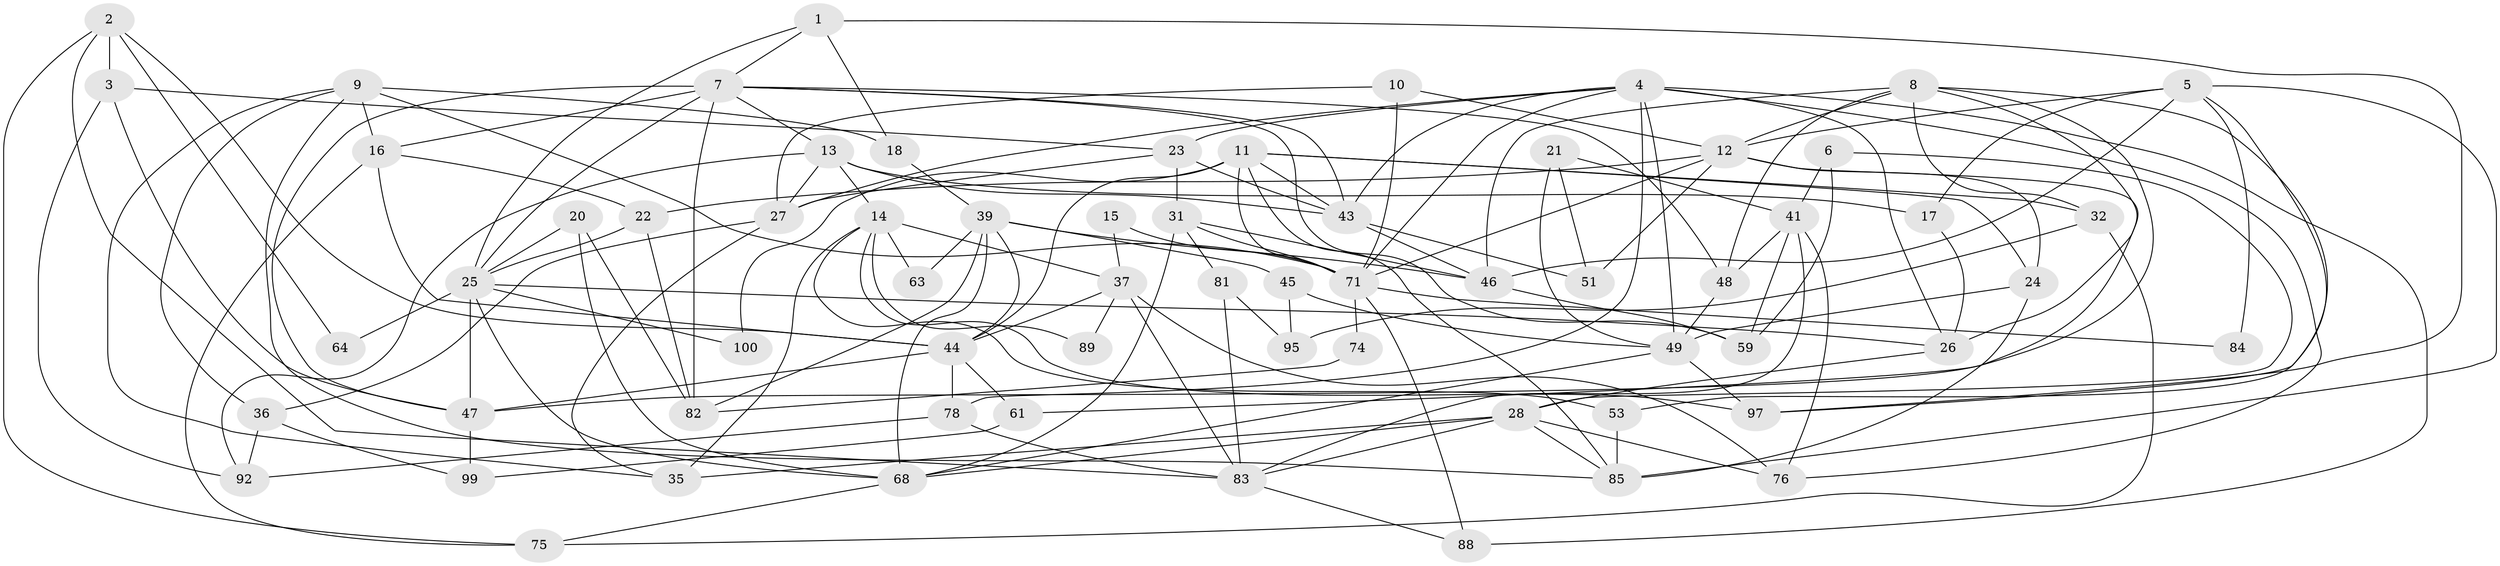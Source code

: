 // original degree distribution, {3: 0.33, 6: 0.14, 5: 0.12, 4: 0.26, 2: 0.11, 7: 0.02, 9: 0.01, 8: 0.01}
// Generated by graph-tools (version 1.1) at 2025/11/02/21/25 10:11:13]
// undirected, 65 vertices, 156 edges
graph export_dot {
graph [start="1"]
  node [color=gray90,style=filled];
  1 [super="+54"];
  2 [super="+66"];
  3 [super="+19"];
  4 [super="+34"];
  5 [super="+70"];
  6;
  7 [super="+29"];
  8 [super="+42"];
  9 [super="+72"];
  10 [super="+80"];
  11 [super="+94"];
  12 [super="+33"];
  13 [super="+52"];
  14 [super="+73"];
  15;
  16;
  17;
  18;
  20 [super="+62"];
  21;
  22 [super="+60"];
  23;
  24 [super="+50"];
  25 [super="+30"];
  26;
  27;
  28 [super="+58"];
  31 [super="+67"];
  32 [super="+40"];
  35;
  36;
  37 [super="+38"];
  39 [super="+57"];
  41;
  43 [super="+98"];
  44 [super="+56"];
  45 [super="+77"];
  46 [super="+79"];
  47;
  48 [super="+55"];
  49 [super="+65"];
  51 [super="+69"];
  53;
  59;
  61;
  63;
  64;
  68 [super="+96"];
  71 [super="+91"];
  74;
  75;
  76 [super="+87"];
  78;
  81;
  82 [super="+90"];
  83 [super="+93"];
  84;
  85 [super="+86"];
  88;
  89;
  92;
  95;
  97;
  99;
  100;
  1 -- 18;
  1 -- 7;
  1 -- 25;
  1 -- 97;
  2 -- 3;
  2 -- 64;
  2 -- 75;
  2 -- 83;
  2 -- 44;
  3 -- 47;
  3 -- 92;
  3 -- 23;
  4 -- 43;
  4 -- 71;
  4 -- 76;
  4 -- 78;
  4 -- 49;
  4 -- 23;
  4 -- 88;
  4 -- 26;
  4 -- 27;
  5 -- 85 [weight=2];
  5 -- 17;
  5 -- 84;
  5 -- 46 [weight=2];
  5 -- 53;
  5 -- 12;
  6 -- 41;
  6 -- 59;
  6 -- 28;
  7 -- 59;
  7 -- 16;
  7 -- 47;
  7 -- 48;
  7 -- 25 [weight=2];
  7 -- 43;
  7 -- 13;
  7 -- 82;
  8 -- 26;
  8 -- 32;
  8 -- 48;
  8 -- 97;
  8 -- 46;
  8 -- 47;
  8 -- 12;
  9 -- 35;
  9 -- 16;
  9 -- 18;
  9 -- 36;
  9 -- 85;
  9 -- 71;
  10 -- 12;
  10 -- 71;
  10 -- 27;
  11 -- 44;
  11 -- 24;
  11 -- 85;
  11 -- 100;
  11 -- 71;
  11 -- 43;
  11 -- 32;
  12 -- 71;
  12 -- 22;
  12 -- 51;
  12 -- 24;
  12 -- 61;
  13 -- 92;
  13 -- 43;
  13 -- 14;
  13 -- 17;
  13 -- 27;
  14 -- 37;
  14 -- 63;
  14 -- 97;
  14 -- 35;
  14 -- 53;
  14 -- 89;
  15 -- 71;
  15 -- 37;
  16 -- 75;
  16 -- 44;
  16 -- 22;
  17 -- 26;
  18 -- 39;
  20 -- 82;
  20 -- 25;
  20 -- 68;
  21 -- 49;
  21 -- 41;
  21 -- 51;
  22 -- 82;
  22 -- 25;
  23 -- 27;
  23 -- 43;
  23 -- 31;
  24 -- 85;
  24 -- 49;
  25 -- 26;
  25 -- 64;
  25 -- 100;
  25 -- 47;
  25 -- 68;
  26 -- 28;
  27 -- 35;
  27 -- 36;
  28 -- 35;
  28 -- 68;
  28 -- 83;
  28 -- 85;
  28 -- 76;
  31 -- 68;
  31 -- 81;
  31 -- 71;
  31 -- 46;
  32 -- 75;
  32 -- 95;
  36 -- 92;
  36 -- 99;
  37 -- 76;
  37 -- 83;
  37 -- 89;
  37 -- 44;
  39 -- 46;
  39 -- 63 [weight=2];
  39 -- 44;
  39 -- 45;
  39 -- 68;
  39 -- 82;
  41 -- 59;
  41 -- 83;
  41 -- 48;
  41 -- 76;
  43 -- 46;
  43 -- 51;
  44 -- 61;
  44 -- 78;
  44 -- 47;
  45 -- 95;
  45 -- 49;
  46 -- 59;
  47 -- 99;
  48 -- 49;
  49 -- 97;
  49 -- 68;
  53 -- 85 [weight=2];
  61 -- 99;
  68 -- 75;
  71 -- 74;
  71 -- 84;
  71 -- 88;
  74 -- 82;
  78 -- 83;
  78 -- 92;
  81 -- 95;
  81 -- 83;
  83 -- 88;
}
